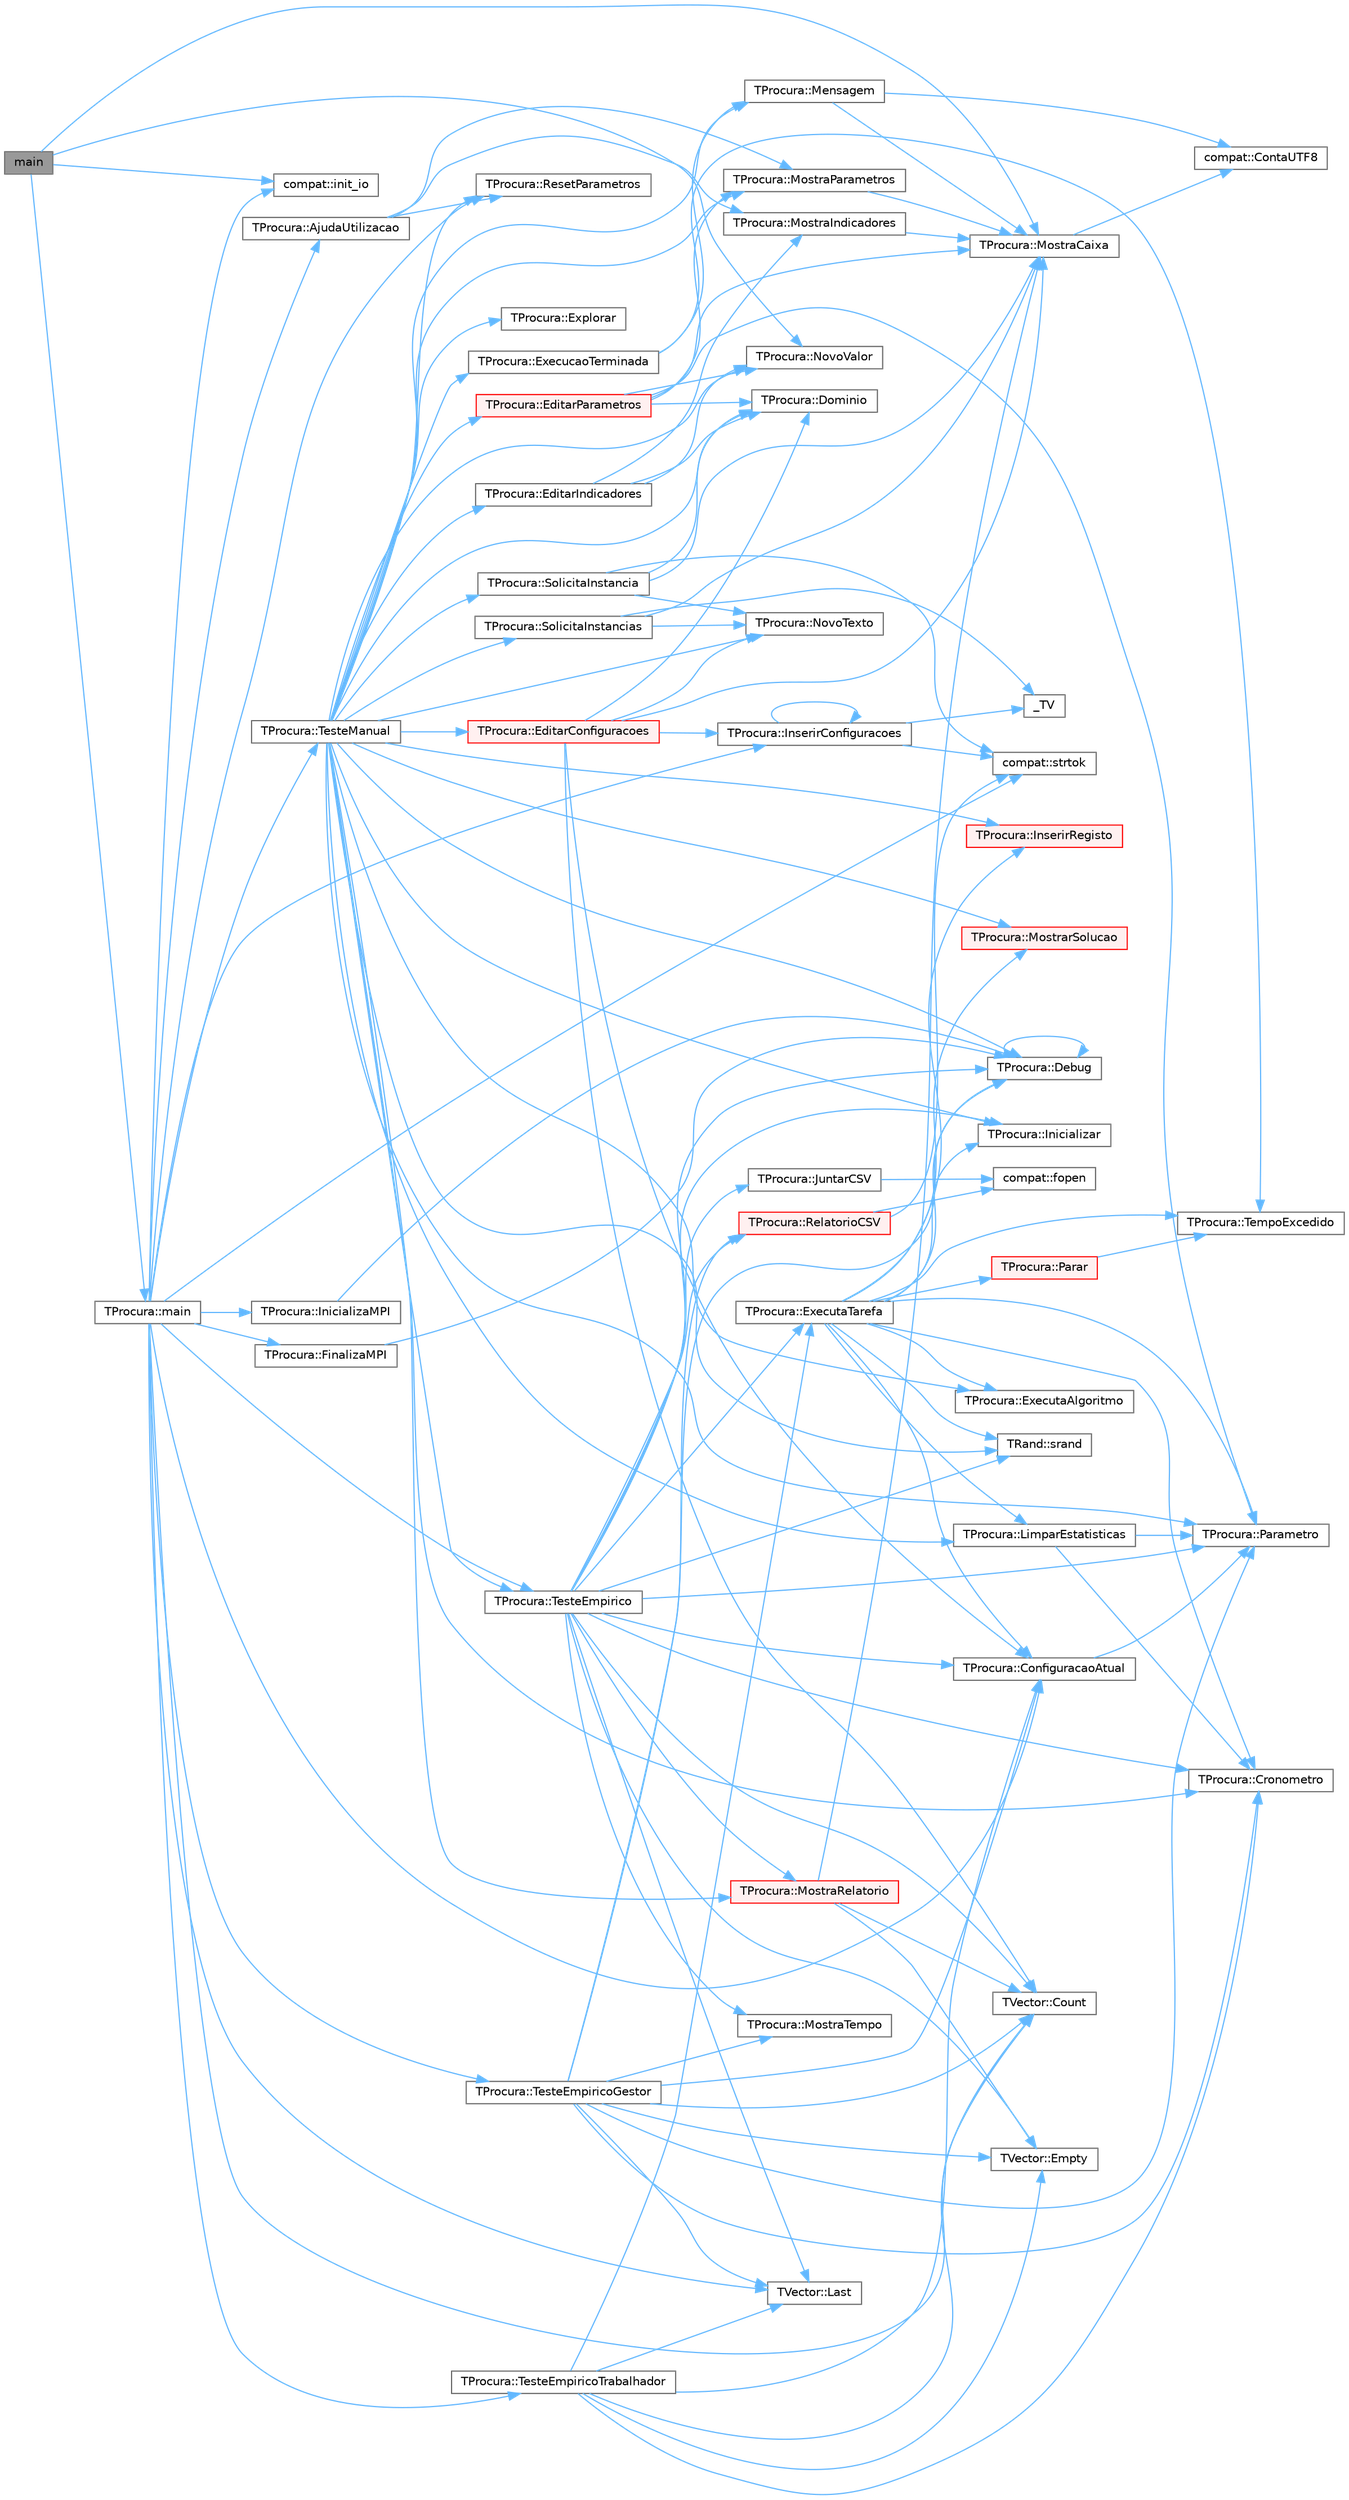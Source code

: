 digraph "main"
{
 // LATEX_PDF_SIZE
  bgcolor="transparent";
  edge [fontname=Helvetica,fontsize=10,labelfontname=Helvetica,labelfontsize=10];
  node [fontname=Helvetica,fontsize=10,shape=box,height=0.2,width=0.4];
  rankdir="LR";
  Node1 [id="Node000001",label="main",height=0.2,width=0.4,color="gray40", fillcolor="grey60", style="filled", fontcolor="black",tooltip=" "];
  Node1 -> Node2 [id="edge1_Node000001_Node000002",color="steelblue1",style="solid",tooltip=" "];
  Node2 [id="Node000002",label="compat::init_io",height=0.2,width=0.4,color="grey40", fillcolor="white", style="filled",URL="$namespacecompat.html#a4458d9a13083e2a6ae1b6c659c4043cc",tooltip=" "];
  Node1 -> Node3 [id="edge2_Node000001_Node000003",color="steelblue1",style="solid",tooltip=" "];
  Node3 [id="Node000003",label="TProcura::main",height=0.2,width=0.4,color="grey40", fillcolor="white", style="filled",URL="$classTProcura.html#aad1499e49cf6757569aeabd9c3fb2a8c",tooltip="Inicializa a interação com o utilizador."];
  Node3 -> Node4 [id="edge3_Node000003_Node000004",color="steelblue1",style="solid",tooltip=" "];
  Node4 [id="Node000004",label="TProcura::AjudaUtilizacao",height=0.2,width=0.4,color="grey40", fillcolor="white", style="filled",URL="$classTProcura.html#adc4d653fe0feb6033083adc5d19e7fb5",tooltip="Mostra ajuda de utilização do programa."];
  Node4 -> Node5 [id="edge4_Node000004_Node000005",color="steelblue1",style="solid",tooltip=" "];
  Node5 [id="Node000005",label="TProcura::MostraIndicadores",height=0.2,width=0.4,color="grey40", fillcolor="white", style="filled",URL="$classTProcura.html#a99f5cf1c59ce543a58d802a1ac907299",tooltip="Mostra os indicadores definidos."];
  Node5 -> Node6 [id="edge5_Node000005_Node000006",color="steelblue1",style="solid",tooltip=" "];
  Node6 [id="Node000006",label="TProcura::MostraCaixa",height=0.2,width=0.4,color="grey40", fillcolor="white", style="filled",URL="$classTProcura.html#afa633176f014aeed4be467dbd50060c2",tooltip=" "];
  Node6 -> Node7 [id="edge6_Node000006_Node000007",color="steelblue1",style="solid",tooltip=" "];
  Node7 [id="Node000007",label="compat::ContaUTF8",height=0.2,width=0.4,color="grey40", fillcolor="white", style="filled",URL="$namespacecompat.html#a2cc00022a29bc0fc08165228956a10f5",tooltip=" "];
  Node4 -> Node8 [id="edge7_Node000004_Node000008",color="steelblue1",style="solid",tooltip=" "];
  Node8 [id="Node000008",label="TProcura::MostraParametros",height=0.2,width=0.4,color="grey40", fillcolor="white", style="filled",URL="$classTProcura.html#ae7fa07f03b8e5a201e35023ba7724b82",tooltip="Mostra os parâmetros atuais."];
  Node8 -> Node6 [id="edge8_Node000008_Node000006",color="steelblue1",style="solid",tooltip=" "];
  Node4 -> Node9 [id="edge9_Node000004_Node000009",color="steelblue1",style="solid",tooltip=" "];
  Node9 [id="Node000009",label="TProcura::ResetParametros",height=0.2,width=0.4,color="grey40", fillcolor="white", style="filled",URL="$classTProcura.html#a6b870a79b10bf2523bdb37c4b06bb871",tooltip="Inicializa os parametros, indicadores e instâncias."];
  Node3 -> Node10 [id="edge10_Node000003_Node000010",color="steelblue1",style="solid",tooltip=" "];
  Node10 [id="Node000010",label="TProcura::ConfiguracaoAtual",height=0.2,width=0.4,color="grey40", fillcolor="white", style="filled",URL="$classTProcura.html#ac1d9f06b12765a02290050af15463186",tooltip="Grava ou lê a configuração atual."];
  Node10 -> Node11 [id="edge11_Node000010_Node000011",color="steelblue1",style="solid",tooltip=" "];
  Node11 [id="Node000011",label="TProcura::Parametro",height=0.2,width=0.4,color="grey40", fillcolor="white", style="filled",URL="$classTProcura.html#a0e9e692f29af8a5d5279a8647c800437",tooltip=" "];
  Node3 -> Node12 [id="edge12_Node000003_Node000012",color="steelblue1",style="solid",tooltip=" "];
  Node12 [id="Node000012",label="TVector::Count",height=0.2,width=0.4,color="grey40", fillcolor="white", style="filled",URL="$classTVector.html#ac3c744d84543ca6e32859eb7dfccfeef",tooltip=" "];
  Node3 -> Node13 [id="edge13_Node000003_Node000013",color="steelblue1",style="solid",tooltip=" "];
  Node13 [id="Node000013",label="TProcura::FinalizaMPI",height=0.2,width=0.4,color="grey40", fillcolor="white", style="filled",URL="$classTProcura.html#a5f946d1f7a89ca3c50fbb80477966607",tooltip="Finaliza o ambiente MPI, se aplicável."];
  Node13 -> Node14 [id="edge14_Node000013_Node000014",color="steelblue1",style="solid",tooltip=" "];
  Node14 [id="Node000014",label="TProcura::Debug",height=0.2,width=0.4,color="grey40", fillcolor="white", style="filled",URL="$classTProcura.html#a0c5676c1b54ab6bdc1045b98aeafe456",tooltip="Mostra o estado no ecrã, para debug."];
  Node14 -> Node14 [id="edge15_Node000014_Node000014",color="steelblue1",style="solid",tooltip=" "];
  Node3 -> Node15 [id="edge16_Node000003_Node000015",color="steelblue1",style="solid",tooltip=" "];
  Node15 [id="Node000015",label="TProcura::InicializaMPI",height=0.2,width=0.4,color="grey40", fillcolor="white", style="filled",URL="$classTProcura.html#a99028e43382ddefb3660942deb95608d",tooltip="Inicializa o ambiente MPI, se aplicável."];
  Node15 -> Node14 [id="edge17_Node000015_Node000014",color="steelblue1",style="solid",tooltip=" "];
  Node3 -> Node2 [id="edge18_Node000003_Node000002",color="steelblue1",style="solid",tooltip=" "];
  Node3 -> Node16 [id="edge19_Node000003_Node000016",color="steelblue1",style="solid",tooltip=" "];
  Node16 [id="Node000016",label="TProcura::InserirConfiguracoes",height=0.2,width=0.4,color="grey40", fillcolor="white", style="filled",URL="$classTProcura.html#a662c7ff8ba62bb5745a7ee0ec92eea13",tooltip="Insere configurações a partir de uma string."];
  Node16 -> Node17 [id="edge20_Node000016_Node000017",color="steelblue1",style="solid",tooltip=" "];
  Node17 [id="Node000017",label="_TV",height=0.2,width=0.4,color="grey40", fillcolor="white", style="filled",URL="$TVector_8h.html#a442726d787e600d83bb1f358840dcb3a",tooltip=" "];
  Node16 -> Node16 [id="edge21_Node000016_Node000016",color="steelblue1",style="solid",tooltip=" "];
  Node16 -> Node18 [id="edge22_Node000016_Node000018",color="steelblue1",style="solid",tooltip=" "];
  Node18 [id="Node000018",label="compat::strtok",height=0.2,width=0.4,color="grey40", fillcolor="white", style="filled",URL="$namespacecompat.html#a342aea1a38c4383aedcc7fea5e68048a",tooltip=" "];
  Node3 -> Node19 [id="edge23_Node000003_Node000019",color="steelblue1",style="solid",tooltip=" "];
  Node19 [id="Node000019",label="TVector::Last",height=0.2,width=0.4,color="grey40", fillcolor="white", style="filled",URL="$classTVector.html#aa304d639c79ef2842f9951846c6292e3",tooltip=" "];
  Node3 -> Node9 [id="edge24_Node000003_Node000009",color="steelblue1",style="solid",tooltip=" "];
  Node3 -> Node18 [id="edge25_Node000003_Node000018",color="steelblue1",style="solid",tooltip=" "];
  Node3 -> Node20 [id="edge26_Node000003_Node000020",color="steelblue1",style="solid",tooltip=" "];
  Node20 [id="Node000020",label="TProcura::TesteEmpirico",height=0.2,width=0.4,color="grey40", fillcolor="white", style="filled",URL="$classTProcura.html#ae98922e2f7f8bb6e487af0a1e4f84336",tooltip="Executa testes empíricos, em todas as configurações guardadas, nas instâncias selecionadas."];
  Node20 -> Node10 [id="edge27_Node000020_Node000010",color="steelblue1",style="solid",tooltip=" "];
  Node20 -> Node12 [id="edge28_Node000020_Node000012",color="steelblue1",style="solid",tooltip=" "];
  Node20 -> Node21 [id="edge29_Node000020_Node000021",color="steelblue1",style="solid",tooltip=" "];
  Node21 [id="Node000021",label="TProcura::Cronometro",height=0.2,width=0.4,color="grey40", fillcolor="white", style="filled",URL="$classTProcura.html#adb09aa964fe750da7a383318cd0f48a0",tooltip="retorna o tempo em segundos desde que o cronómetro foi inicializado"];
  Node20 -> Node14 [id="edge30_Node000020_Node000014",color="steelblue1",style="solid",tooltip=" "];
  Node20 -> Node22 [id="edge31_Node000020_Node000022",color="steelblue1",style="solid",tooltip=" "];
  Node22 [id="Node000022",label="TVector::Empty",height=0.2,width=0.4,color="grey40", fillcolor="white", style="filled",URL="$classTVector.html#a4f242a23bca606a1d0c8f75115b1fde9",tooltip=" "];
  Node20 -> Node23 [id="edge32_Node000020_Node000023",color="steelblue1",style="solid",tooltip=" "];
  Node23 [id="Node000023",label="TProcura::ExecutaTarefa",height=0.2,width=0.4,color="grey40", fillcolor="white", style="filled",URL="$classTProcura.html#a2c3c5fdff8277b04a219156dec0f068b",tooltip="Executa uma tarefa num teste empírico."];
  Node23 -> Node10 [id="edge33_Node000023_Node000010",color="steelblue1",style="solid",tooltip=" "];
  Node23 -> Node21 [id="edge34_Node000023_Node000021",color="steelblue1",style="solid",tooltip=" "];
  Node23 -> Node14 [id="edge35_Node000023_Node000014",color="steelblue1",style="solid",tooltip=" "];
  Node23 -> Node24 [id="edge36_Node000023_Node000024",color="steelblue1",style="solid",tooltip=" "];
  Node24 [id="Node000024",label="TProcura::ExecutaAlgoritmo",height=0.2,width=0.4,color="grey40", fillcolor="white", style="filled",URL="$classTProcura.html#a1297806db02da2a44794883a6f427965",tooltip="Executa o algoritmo com os parametros atuais."];
  Node23 -> Node25 [id="edge37_Node000023_Node000025",color="steelblue1",style="solid",tooltip=" "];
  Node25 [id="Node000025",label="TProcura::Inicializar",height=0.2,width=0.4,color="grey40", fillcolor="white", style="filled",URL="$classTProcura.html#a1af0e64ed79d99972d8d48fadf839f43",tooltip="Coloca o objecto no estado inicial da procura."];
  Node23 -> Node26 [id="edge38_Node000023_Node000026",color="steelblue1",style="solid",tooltip=" "];
  Node26 [id="Node000026",label="TProcura::InserirRegisto",height=0.2,width=0.4,color="red", fillcolor="#FFF0F0", style="filled",URL="$classTProcura.html#acd7a254a5057023a21b9909053c36f24",tooltip="Insere um novo registo de resultados."];
  Node23 -> Node30 [id="edge39_Node000023_Node000030",color="steelblue1",style="solid",tooltip=" "];
  Node30 [id="Node000030",label="TProcura::LimparEstatisticas",height=0.2,width=0.4,color="grey40", fillcolor="white", style="filled",URL="$classTProcura.html#ae82e7be02923531e7ead26b1b25cec0f",tooltip="Chapar antes da execução do algoritmo. Limpa valores estatísticos, e fixa o instante limite de tempo ..."];
  Node30 -> Node21 [id="edge40_Node000030_Node000021",color="steelblue1",style="solid",tooltip=" "];
  Node30 -> Node11 [id="edge41_Node000030_Node000011",color="steelblue1",style="solid",tooltip=" "];
  Node23 -> Node31 [id="edge42_Node000023_Node000031",color="steelblue1",style="solid",tooltip=" "];
  Node31 [id="Node000031",label="TProcura::MostrarSolucao",height=0.2,width=0.4,color="red", fillcolor="#FFF0F0", style="filled",URL="$classTProcura.html#a014a294d094430b113ffb36e64a74d97",tooltip="definir para visualizar a solução"];
  Node23 -> Node11 [id="edge43_Node000023_Node000011",color="steelblue1",style="solid",tooltip=" "];
  Node23 -> Node32 [id="edge44_Node000023_Node000032",color="steelblue1",style="solid",tooltip=" "];
  Node32 [id="Node000032",label="TProcura::Parar",height=0.2,width=0.4,color="red", fillcolor="#FFF0F0", style="filled",URL="$classTProcura.html#a7952e187e1b0ae0ca52edab157223179",tooltip="Verifica se a procura deve ser interrompida."];
  Node32 -> Node34 [id="edge45_Node000032_Node000034",color="steelblue1",style="solid",tooltip=" "];
  Node34 [id="Node000034",label="TProcura::TempoExcedido",height=0.2,width=0.4,color="grey40", fillcolor="white", style="filled",URL="$classTProcura.html#afa3015ac104b603930d3f60a34c09fff",tooltip=" "];
  Node23 -> Node35 [id="edge46_Node000023_Node000035",color="steelblue1",style="solid",tooltip=" "];
  Node35 [id="Node000035",label="TRand::srand",height=0.2,width=0.4,color="grey40", fillcolor="white", style="filled",URL="$namespaceTRand.html#ad0b319d6f58ab6820b001b4e3d3ae245",tooltip="Inicializa a semente da geração pseudo-aleatória."];
  Node23 -> Node34 [id="edge47_Node000023_Node000034",color="steelblue1",style="solid",tooltip=" "];
  Node20 -> Node25 [id="edge48_Node000020_Node000025",color="steelblue1",style="solid",tooltip=" "];
  Node20 -> Node36 [id="edge49_Node000020_Node000036",color="steelblue1",style="solid",tooltip=" "];
  Node36 [id="Node000036",label="TProcura::JuntarCSV",height=0.2,width=0.4,color="grey40", fillcolor="white", style="filled",URL="$classTProcura.html#aa47aff45144b528adaecdb654c498844",tooltip="Juntar ficheiros CSV gerados por diferentes processos MPI em um único ficheiro."];
  Node36 -> Node37 [id="edge50_Node000036_Node000037",color="steelblue1",style="solid",tooltip=" "];
  Node37 [id="Node000037",label="compat::fopen",height=0.2,width=0.4,color="grey40", fillcolor="white", style="filled",URL="$namespacecompat.html#a00b22acc72899dbcb64f43ad8ec8b41d",tooltip=" "];
  Node20 -> Node19 [id="edge51_Node000020_Node000019",color="steelblue1",style="solid",tooltip=" "];
  Node20 -> Node38 [id="edge52_Node000020_Node000038",color="steelblue1",style="solid",tooltip=" "];
  Node38 [id="Node000038",label="TProcura::MostraRelatorio",height=0.2,width=0.4,color="red", fillcolor="#FFF0F0", style="filled",URL="$classTProcura.html#a8efec796677c8e25ad8bdb56a1082e2d",tooltip="Mostra um relatório dos resultados."];
  Node38 -> Node12 [id="edge53_Node000038_Node000012",color="steelblue1",style="solid",tooltip=" "];
  Node38 -> Node22 [id="edge54_Node000038_Node000022",color="steelblue1",style="solid",tooltip=" "];
  Node38 -> Node6 [id="edge55_Node000038_Node000006",color="steelblue1",style="solid",tooltip=" "];
  Node20 -> Node46 [id="edge56_Node000020_Node000046",color="steelblue1",style="solid",tooltip=" "];
  Node46 [id="Node000046",label="TProcura::MostraTempo",height=0.2,width=0.4,color="grey40", fillcolor="white", style="filled",URL="$classTProcura.html#a3bfb17b3b826cc2f593f950a227c3049",tooltip="Mostra tempo num formato humano."];
  Node20 -> Node11 [id="edge57_Node000020_Node000011",color="steelblue1",style="solid",tooltip=" "];
  Node20 -> Node47 [id="edge58_Node000020_Node000047",color="steelblue1",style="solid",tooltip=" "];
  Node47 [id="Node000047",label="TProcura::RelatorioCSV",height=0.2,width=0.4,color="red", fillcolor="#FFF0F0", style="filled",URL="$classTProcura.html#ab29731e4c9c1d57ccf72740d7d96ec32",tooltip="Gera um relatório CSV com os resultados."];
  Node47 -> Node37 [id="edge59_Node000047_Node000037",color="steelblue1",style="solid",tooltip=" "];
  Node47 -> Node18 [id="edge60_Node000047_Node000018",color="steelblue1",style="solid",tooltip=" "];
  Node20 -> Node35 [id="edge61_Node000020_Node000035",color="steelblue1",style="solid",tooltip=" "];
  Node3 -> Node49 [id="edge62_Node000003_Node000049",color="steelblue1",style="solid",tooltip=" "];
  Node49 [id="Node000049",label="TProcura::TesteEmpiricoGestor",height=0.2,width=0.4,color="grey40", fillcolor="white", style="filled",URL="$classTProcura.html#afd7217164b5ffce15f1949138f469fdb",tooltip="Teste empírico com modo mestre-escravo (este é o mestre)"];
  Node49 -> Node10 [id="edge63_Node000049_Node000010",color="steelblue1",style="solid",tooltip=" "];
  Node49 -> Node12 [id="edge64_Node000049_Node000012",color="steelblue1",style="solid",tooltip=" "];
  Node49 -> Node21 [id="edge65_Node000049_Node000021",color="steelblue1",style="solid",tooltip=" "];
  Node49 -> Node14 [id="edge66_Node000049_Node000014",color="steelblue1",style="solid",tooltip=" "];
  Node49 -> Node22 [id="edge67_Node000049_Node000022",color="steelblue1",style="solid",tooltip=" "];
  Node49 -> Node19 [id="edge68_Node000049_Node000019",color="steelblue1",style="solid",tooltip=" "];
  Node49 -> Node46 [id="edge69_Node000049_Node000046",color="steelblue1",style="solid",tooltip=" "];
  Node49 -> Node11 [id="edge70_Node000049_Node000011",color="steelblue1",style="solid",tooltip=" "];
  Node49 -> Node47 [id="edge71_Node000049_Node000047",color="steelblue1",style="solid",tooltip=" "];
  Node3 -> Node50 [id="edge72_Node000003_Node000050",color="steelblue1",style="solid",tooltip=" "];
  Node50 [id="Node000050",label="TProcura::TesteEmpiricoTrabalhador",height=0.2,width=0.4,color="grey40", fillcolor="white", style="filled",URL="$classTProcura.html#a1b444fbb9aa1d6bf3df277df3f289587",tooltip="Teste empírico com modo mestre-escravo (este é o escravo)"];
  Node50 -> Node10 [id="edge73_Node000050_Node000010",color="steelblue1",style="solid",tooltip=" "];
  Node50 -> Node12 [id="edge74_Node000050_Node000012",color="steelblue1",style="solid",tooltip=" "];
  Node50 -> Node21 [id="edge75_Node000050_Node000021",color="steelblue1",style="solid",tooltip=" "];
  Node50 -> Node22 [id="edge76_Node000050_Node000022",color="steelblue1",style="solid",tooltip=" "];
  Node50 -> Node23 [id="edge77_Node000050_Node000023",color="steelblue1",style="solid",tooltip=" "];
  Node50 -> Node19 [id="edge78_Node000050_Node000019",color="steelblue1",style="solid",tooltip=" "];
  Node3 -> Node51 [id="edge79_Node000003_Node000051",color="steelblue1",style="solid",tooltip=" "];
  Node51 [id="Node000051",label="TProcura::TesteManual",height=0.2,width=0.4,color="grey40", fillcolor="white", style="filled",URL="$classTProcura.html#a5fdf4e8f76e59eb83fbc274fa61e34af",tooltip="Inicializa a interação com o utilizador."];
  Node51 -> Node21 [id="edge80_Node000051_Node000021",color="steelblue1",style="solid",tooltip=" "];
  Node51 -> Node14 [id="edge81_Node000051_Node000014",color="steelblue1",style="solid",tooltip=" "];
  Node51 -> Node52 [id="edge82_Node000051_Node000052",color="steelblue1",style="solid",tooltip=" "];
  Node52 [id="Node000052",label="TProcura::Dominio",height=0.2,width=0.4,color="grey40", fillcolor="white", style="filled",URL="$classTProcura.html#a12cd67e1b86ed4d6a6c47c652c0cd9bf",tooltip="Limita o domínio de um parâmetro inteiro."];
  Node51 -> Node53 [id="edge83_Node000051_Node000053",color="steelblue1",style="solid",tooltip=" "];
  Node53 [id="Node000053",label="TProcura::EditarConfiguracoes",height=0.2,width=0.4,color="red", fillcolor="#FFF0F0", style="filled",URL="$classTProcura.html#ae559b54c7ff363280df914fec988794f",tooltip="Permite ao utilizador editar as configurações."];
  Node53 -> Node10 [id="edge84_Node000053_Node000010",color="steelblue1",style="solid",tooltip=" "];
  Node53 -> Node12 [id="edge85_Node000053_Node000012",color="steelblue1",style="solid",tooltip=" "];
  Node53 -> Node52 [id="edge86_Node000053_Node000052",color="steelblue1",style="solid",tooltip=" "];
  Node53 -> Node16 [id="edge87_Node000053_Node000016",color="steelblue1",style="solid",tooltip=" "];
  Node53 -> Node6 [id="edge88_Node000053_Node000006",color="steelblue1",style="solid",tooltip=" "];
  Node53 -> Node56 [id="edge89_Node000053_Node000056",color="steelblue1",style="solid",tooltip=" "];
  Node56 [id="Node000056",label="TProcura::NovoTexto",height=0.2,width=0.4,color="grey40", fillcolor="white", style="filled",URL="$classTProcura.html#a17fa21564876d313f79b4376ce7366a1",tooltip=" "];
  Node51 -> Node57 [id="edge90_Node000051_Node000057",color="steelblue1",style="solid",tooltip=" "];
  Node57 [id="Node000057",label="TProcura::EditarIndicadores",height=0.2,width=0.4,color="grey40", fillcolor="white", style="filled",URL="$classTProcura.html#a8f5d1ccb82a33db762fbb8400eeacf39",tooltip="Permite ao utilizador editar os indicadores a utilizar."];
  Node57 -> Node52 [id="edge91_Node000057_Node000052",color="steelblue1",style="solid",tooltip=" "];
  Node57 -> Node5 [id="edge92_Node000057_Node000005",color="steelblue1",style="solid",tooltip=" "];
  Node57 -> Node58 [id="edge93_Node000057_Node000058",color="steelblue1",style="solid",tooltip=" "];
  Node58 [id="Node000058",label="TProcura::NovoValor",height=0.2,width=0.4,color="grey40", fillcolor="white", style="filled",URL="$classTProcura.html#a9918a19f3cead7c9c6bd28f19ff31b0e",tooltip=" "];
  Node51 -> Node59 [id="edge94_Node000051_Node000059",color="steelblue1",style="solid",tooltip=" "];
  Node59 [id="Node000059",label="TProcura::EditarParametros",height=0.2,width=0.4,color="red", fillcolor="#FFF0F0", style="filled",URL="$classTProcura.html#ab044dca559e3c04e5cec68647af2c7c4",tooltip="Permite ao utilizador editar os parâmetros."];
  Node59 -> Node52 [id="edge95_Node000059_Node000052",color="steelblue1",style="solid",tooltip=" "];
  Node59 -> Node6 [id="edge96_Node000059_Node000006",color="steelblue1",style="solid",tooltip=" "];
  Node59 -> Node8 [id="edge97_Node000059_Node000008",color="steelblue1",style="solid",tooltip=" "];
  Node59 -> Node58 [id="edge98_Node000059_Node000058",color="steelblue1",style="solid",tooltip=" "];
  Node59 -> Node11 [id="edge99_Node000059_Node000011",color="steelblue1",style="solid",tooltip=" "];
  Node51 -> Node60 [id="edge100_Node000051_Node000060",color="steelblue1",style="solid",tooltip=" "];
  Node60 [id="Node000060",label="TProcura::ExecucaoTerminada",height=0.2,width=0.4,color="grey40", fillcolor="white", style="filled",URL="$classTProcura.html#a86985c8dc9a0e0bd375a4148f6ea6de7",tooltip="Chamar após a execução do algoritmo. Grava o tempo consumido."];
  Node60 -> Node61 [id="edge101_Node000060_Node000061",color="steelblue1",style="solid",tooltip=" "];
  Node61 [id="Node000061",label="TProcura::Mensagem",height=0.2,width=0.4,color="grey40", fillcolor="white", style="filled",URL="$classTProcura.html#a8367fcda807ebad51f2475eba9adf3a3",tooltip=" "];
  Node61 -> Node7 [id="edge102_Node000061_Node000007",color="steelblue1",style="solid",tooltip=" "];
  Node61 -> Node6 [id="edge103_Node000061_Node000006",color="steelblue1",style="solid",tooltip=" "];
  Node60 -> Node34 [id="edge104_Node000060_Node000034",color="steelblue1",style="solid",tooltip=" "];
  Node51 -> Node24 [id="edge105_Node000051_Node000024",color="steelblue1",style="solid",tooltip=" "];
  Node51 -> Node62 [id="edge106_Node000051_Node000062",color="steelblue1",style="solid",tooltip=" "];
  Node62 [id="Node000062",label="TProcura::Explorar",height=0.2,width=0.4,color="grey40", fillcolor="white", style="filled",URL="$classTProcura.html#abd93e2ba1f58d3ee7bef74845cee99fb",tooltip="definir para explorar manualmente os dados (não definido em TProcura, apenas em TProcuraConstrutiva)"];
  Node51 -> Node25 [id="edge107_Node000051_Node000025",color="steelblue1",style="solid",tooltip=" "];
  Node51 -> Node26 [id="edge108_Node000051_Node000026",color="steelblue1",style="solid",tooltip=" "];
  Node51 -> Node30 [id="edge109_Node000051_Node000030",color="steelblue1",style="solid",tooltip=" "];
  Node51 -> Node61 [id="edge110_Node000051_Node000061",color="steelblue1",style="solid",tooltip=" "];
  Node51 -> Node8 [id="edge111_Node000051_Node000008",color="steelblue1",style="solid",tooltip=" "];
  Node51 -> Node38 [id="edge112_Node000051_Node000038",color="steelblue1",style="solid",tooltip=" "];
  Node51 -> Node31 [id="edge113_Node000051_Node000031",color="steelblue1",style="solid",tooltip=" "];
  Node51 -> Node56 [id="edge114_Node000051_Node000056",color="steelblue1",style="solid",tooltip=" "];
  Node51 -> Node58 [id="edge115_Node000051_Node000058",color="steelblue1",style="solid",tooltip=" "];
  Node51 -> Node11 [id="edge116_Node000051_Node000011",color="steelblue1",style="solid",tooltip=" "];
  Node51 -> Node9 [id="edge117_Node000051_Node000009",color="steelblue1",style="solid",tooltip=" "];
  Node51 -> Node63 [id="edge118_Node000051_Node000063",color="steelblue1",style="solid",tooltip=" "];
  Node63 [id="Node000063",label="TProcura::SolicitaInstancia",height=0.2,width=0.4,color="grey40", fillcolor="white", style="filled",URL="$classTProcura.html#ae9f0b921a171a110e6a6fcc209332635",tooltip="Solicita ao utilizador o ID da instância a utilizar, permitindo alterar também o prefixo do ficheiro."];
  Node63 -> Node52 [id="edge119_Node000063_Node000052",color="steelblue1",style="solid",tooltip=" "];
  Node63 -> Node6 [id="edge120_Node000063_Node000006",color="steelblue1",style="solid",tooltip=" "];
  Node63 -> Node56 [id="edge121_Node000063_Node000056",color="steelblue1",style="solid",tooltip=" "];
  Node63 -> Node18 [id="edge122_Node000063_Node000018",color="steelblue1",style="solid",tooltip=" "];
  Node51 -> Node64 [id="edge123_Node000051_Node000064",color="steelblue1",style="solid",tooltip=" "];
  Node64 [id="Node000064",label="TProcura::SolicitaInstancias",height=0.2,width=0.4,color="grey40", fillcolor="white", style="filled",URL="$classTProcura.html#a6941386b767d6f0723c6eb9d27241d69",tooltip="Solicita ao utilizador uma lista de instâncias."];
  Node64 -> Node17 [id="edge124_Node000064_Node000017",color="steelblue1",style="solid",tooltip=" "];
  Node64 -> Node6 [id="edge125_Node000064_Node000006",color="steelblue1",style="solid",tooltip=" "];
  Node64 -> Node56 [id="edge126_Node000064_Node000056",color="steelblue1",style="solid",tooltip=" "];
  Node51 -> Node35 [id="edge127_Node000051_Node000035",color="steelblue1",style="solid",tooltip=" "];
  Node51 -> Node20 [id="edge128_Node000051_Node000020",color="steelblue1",style="solid",tooltip=" "];
  Node1 -> Node6 [id="edge129_Node000001_Node000006",color="steelblue1",style="solid",tooltip=" "];
  Node1 -> Node58 [id="edge130_Node000001_Node000058",color="steelblue1",style="solid",tooltip=" "];
}

